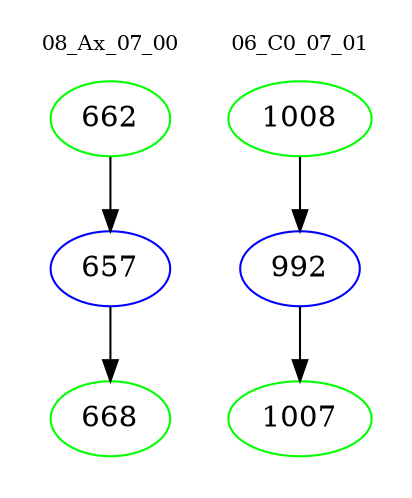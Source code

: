 digraph{
subgraph cluster_0 {
color = white
label = "08_Ax_07_00";
fontsize=10;
T0_662 [label="662", color="green"]
T0_662 -> T0_657 [color="black"]
T0_657 [label="657", color="blue"]
T0_657 -> T0_668 [color="black"]
T0_668 [label="668", color="green"]
}
subgraph cluster_1 {
color = white
label = "06_C0_07_01";
fontsize=10;
T1_1008 [label="1008", color="green"]
T1_1008 -> T1_992 [color="black"]
T1_992 [label="992", color="blue"]
T1_992 -> T1_1007 [color="black"]
T1_1007 [label="1007", color="green"]
}
}
